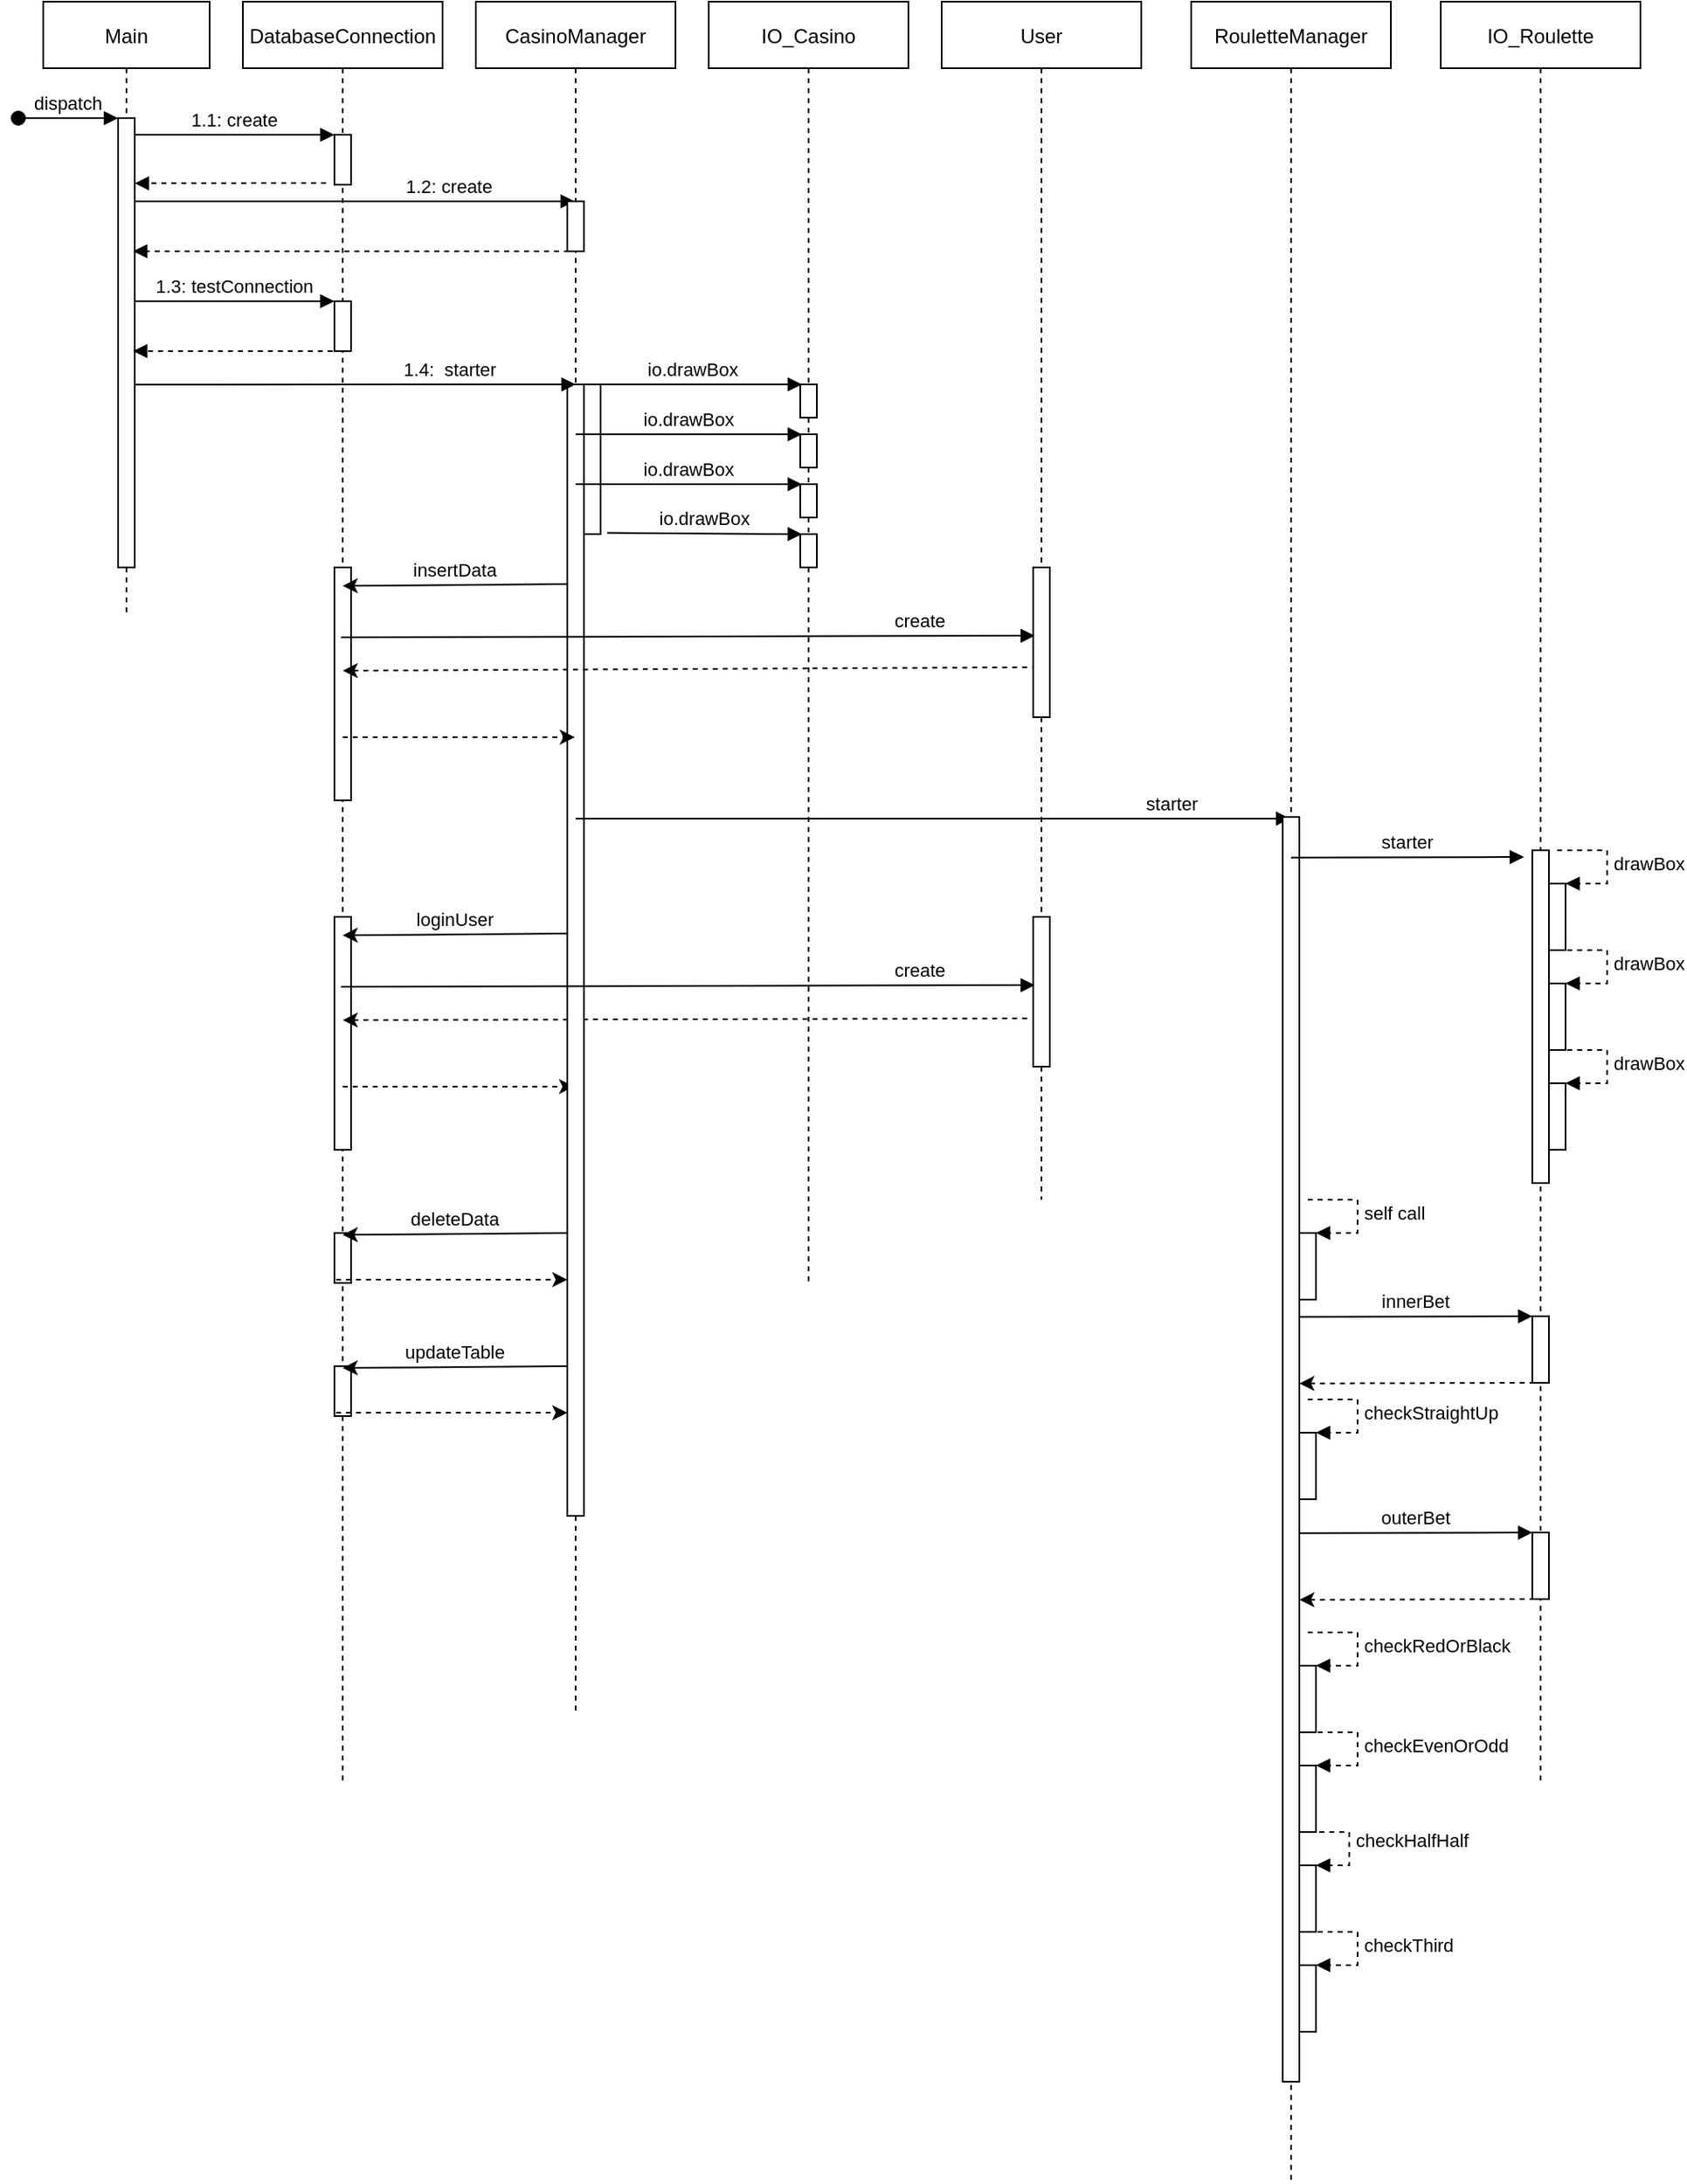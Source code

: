 <mxfile version="15.4.0" type="device"><diagram id="kgpKYQtTHZ0yAKxKKP6v" name="Page-1"><mxGraphModel dx="2188" dy="1265" grid="1" gridSize="10" guides="1" tooltips="1" connect="1" arrows="1" fold="1" page="1" pageScale="1" pageWidth="827" pageHeight="1169" math="0" shadow="0"><root><mxCell id="0"/><mxCell id="1" parent="0"/><mxCell id="3nuBFxr9cyL0pnOWT2aG-1" value="Main" style="shape=umlLifeline;perimeter=lifelinePerimeter;container=1;collapsible=0;recursiveResize=0;rounded=0;shadow=0;strokeWidth=1;" parent="1" vertex="1"><mxGeometry x="120" y="80" width="100" height="370" as="geometry"/></mxCell><mxCell id="3nuBFxr9cyL0pnOWT2aG-2" value="" style="points=[];perimeter=orthogonalPerimeter;rounded=0;shadow=0;strokeWidth=1;" parent="3nuBFxr9cyL0pnOWT2aG-1" vertex="1"><mxGeometry x="45" y="70" width="10" height="270" as="geometry"/></mxCell><mxCell id="3nuBFxr9cyL0pnOWT2aG-3" value="dispatch" style="verticalAlign=bottom;startArrow=oval;endArrow=block;startSize=8;shadow=0;strokeWidth=1;" parent="3nuBFxr9cyL0pnOWT2aG-1" target="3nuBFxr9cyL0pnOWT2aG-2" edge="1"><mxGeometry relative="1" as="geometry"><mxPoint x="-15" y="70" as="sourcePoint"/></mxGeometry></mxCell><mxCell id="3nuBFxr9cyL0pnOWT2aG-5" value="DatabaseConnection" style="shape=umlLifeline;perimeter=lifelinePerimeter;container=1;collapsible=0;recursiveResize=0;rounded=0;shadow=0;strokeWidth=1;" parent="1" vertex="1"><mxGeometry x="240" y="80" width="120" height="1070" as="geometry"/></mxCell><mxCell id="3nuBFxr9cyL0pnOWT2aG-6" value="" style="points=[];perimeter=orthogonalPerimeter;rounded=0;shadow=0;strokeWidth=1;" parent="3nuBFxr9cyL0pnOWT2aG-5" vertex="1"><mxGeometry x="55" y="80" width="10" height="30" as="geometry"/></mxCell><mxCell id="mhNejk3LqccTR390tC0j-20" value="1.2: create" style="verticalAlign=bottom;endArrow=block;shadow=0;strokeWidth=1;" edge="1" parent="3nuBFxr9cyL0pnOWT2aG-5" target="mhNejk3LqccTR390tC0j-11"><mxGeometry x="0.429" relative="1" as="geometry"><mxPoint x="-65" y="120" as="sourcePoint"/><mxPoint x="55" y="120" as="targetPoint"/><mxPoint as="offset"/></mxGeometry></mxCell><mxCell id="mhNejk3LqccTR390tC0j-22" value="" style="points=[];perimeter=orthogonalPerimeter;rounded=0;shadow=0;strokeWidth=1;" vertex="1" parent="3nuBFxr9cyL0pnOWT2aG-5"><mxGeometry x="55" y="180" width="10" height="30" as="geometry"/></mxCell><mxCell id="mhNejk3LqccTR390tC0j-23" value="1.3: testConnection" style="verticalAlign=bottom;endArrow=block;entryX=0;entryY=0;shadow=0;strokeWidth=1;" edge="1" parent="3nuBFxr9cyL0pnOWT2aG-5"><mxGeometry relative="1" as="geometry"><mxPoint x="-65" y="180" as="sourcePoint"/><mxPoint x="55" y="180" as="targetPoint"/></mxGeometry></mxCell><mxCell id="mhNejk3LqccTR390tC0j-24" value="" style="verticalAlign=bottom;endArrow=block;shadow=0;strokeWidth=1;dashed=1;" edge="1" parent="3nuBFxr9cyL0pnOWT2aG-5"><mxGeometry relative="1" as="geometry"><mxPoint x="60" y="210" as="sourcePoint"/><mxPoint x="-66" y="210" as="targetPoint"/></mxGeometry></mxCell><mxCell id="mhNejk3LqccTR390tC0j-48" value="" style="points=[];perimeter=orthogonalPerimeter;rounded=0;shadow=0;strokeWidth=1;" vertex="1" parent="3nuBFxr9cyL0pnOWT2aG-5"><mxGeometry x="55" y="340" width="10" height="140" as="geometry"/></mxCell><mxCell id="mhNejk3LqccTR390tC0j-54" value="" style="points=[];perimeter=orthogonalPerimeter;rounded=0;shadow=0;strokeWidth=1;" vertex="1" parent="3nuBFxr9cyL0pnOWT2aG-5"><mxGeometry x="55" y="550" width="10" height="140" as="geometry"/></mxCell><mxCell id="mhNejk3LqccTR390tC0j-55" value="loginUser" style="verticalAlign=bottom;endArrow=none;entryX=0.1;entryY=0;shadow=0;strokeWidth=1;entryDx=0;entryDy=0;entryPerimeter=0;exitX=0.6;exitY=0.396;exitDx=0;exitDy=0;exitPerimeter=0;endFill=0;startArrow=classic;startFill=1;" edge="1" parent="3nuBFxr9cyL0pnOWT2aG-5"><mxGeometry relative="1" as="geometry"><mxPoint x="60" y="561.08" as="sourcePoint"/><mxPoint x="195" y="560" as="targetPoint"/></mxGeometry></mxCell><mxCell id="mhNejk3LqccTR390tC0j-56" value="" style="verticalAlign=bottom;endArrow=classic;entryX=0.492;entryY=0.574;shadow=0;strokeWidth=1;entryDx=0;entryDy=0;entryPerimeter=0;endFill=1;startArrow=none;startFill=0;dashed=1;" edge="1" parent="3nuBFxr9cyL0pnOWT2aG-5"><mxGeometry relative="1" as="geometry"><mxPoint x="60" y="652" as="sourcePoint"/><mxPoint x="199.04" y="651.98" as="targetPoint"/></mxGeometry></mxCell><mxCell id="mhNejk3LqccTR390tC0j-57" value="" style="verticalAlign=bottom;endArrow=none;shadow=0;strokeWidth=1;exitX=0.7;exitY=0.196;exitDx=0;exitDy=0;exitPerimeter=0;entryX=-0.218;entryY=0.678;entryDx=0;entryDy=0;entryPerimeter=0;startArrow=classic;startFill=1;endFill=0;dashed=1;" edge="1" parent="3nuBFxr9cyL0pnOWT2aG-5" target="mhNejk3LqccTR390tC0j-58"><mxGeometry x="0.669" relative="1" as="geometry"><mxPoint x="60" y="612.05" as="sourcePoint"/><mxPoint x="476" y="610" as="targetPoint"/><mxPoint as="offset"/></mxGeometry></mxCell><mxCell id="mhNejk3LqccTR390tC0j-60" value="" style="html=1;points=[];perimeter=orthogonalPerimeter;" vertex="1" parent="3nuBFxr9cyL0pnOWT2aG-5"><mxGeometry x="55" y="740" width="10" height="30" as="geometry"/></mxCell><mxCell id="mhNejk3LqccTR390tC0j-63" value="" style="html=1;points=[];perimeter=orthogonalPerimeter;" vertex="1" parent="3nuBFxr9cyL0pnOWT2aG-5"><mxGeometry x="55" y="820" width="10" height="30" as="geometry"/></mxCell><mxCell id="mhNejk3LqccTR390tC0j-64" value="updateTable" style="verticalAlign=bottom;endArrow=none;entryX=0.1;entryY=0;shadow=0;strokeWidth=1;entryDx=0;entryDy=0;entryPerimeter=0;exitX=0.6;exitY=0.396;exitDx=0;exitDy=0;exitPerimeter=0;endFill=0;startArrow=classic;startFill=1;" edge="1" parent="3nuBFxr9cyL0pnOWT2aG-5"><mxGeometry relative="1" as="geometry"><mxPoint x="60" y="821.08" as="sourcePoint"/><mxPoint x="195" y="820" as="targetPoint"/></mxGeometry></mxCell><mxCell id="mhNejk3LqccTR390tC0j-65" value="" style="verticalAlign=bottom;endArrow=classic;entryX=0.492;entryY=0.574;shadow=0;strokeWidth=1;entryDx=0;entryDy=0;entryPerimeter=0;endFill=1;startArrow=none;startFill=0;dashed=1;" edge="1" parent="3nuBFxr9cyL0pnOWT2aG-5"><mxGeometry relative="1" as="geometry"><mxPoint x="55.96" y="848.02" as="sourcePoint"/><mxPoint x="195" y="848" as="targetPoint"/></mxGeometry></mxCell><mxCell id="3nuBFxr9cyL0pnOWT2aG-8" value="1.1: create" style="verticalAlign=bottom;endArrow=block;entryX=0;entryY=0;shadow=0;strokeWidth=1;" parent="1" source="3nuBFxr9cyL0pnOWT2aG-2" target="3nuBFxr9cyL0pnOWT2aG-6" edge="1"><mxGeometry relative="1" as="geometry"><mxPoint x="275" y="160" as="sourcePoint"/></mxGeometry></mxCell><mxCell id="mhNejk3LqccTR390tC0j-11" value="CasinoManager" style="shape=umlLifeline;perimeter=lifelinePerimeter;container=1;collapsible=0;recursiveResize=0;rounded=0;shadow=0;strokeWidth=1;" vertex="1" parent="1"><mxGeometry x="380" y="80" width="120" height="1030" as="geometry"/></mxCell><mxCell id="mhNejk3LqccTR390tC0j-12" value="" style="points=[];perimeter=orthogonalPerimeter;rounded=0;shadow=0;strokeWidth=1;" vertex="1" parent="mhNejk3LqccTR390tC0j-11"><mxGeometry x="55" y="120" width="10" height="30" as="geometry"/></mxCell><mxCell id="mhNejk3LqccTR390tC0j-21" value="" style="verticalAlign=bottom;endArrow=block;shadow=0;strokeWidth=1;dashed=1;exitX=0.7;exitY=1;exitDx=0;exitDy=0;exitPerimeter=0;" edge="1" parent="mhNejk3LqccTR390tC0j-11" source="mhNejk3LqccTR390tC0j-12"><mxGeometry relative="1" as="geometry"><mxPoint x="49" y="150" as="sourcePoint"/><mxPoint x="-206" y="150" as="targetPoint"/></mxGeometry></mxCell><mxCell id="mhNejk3LqccTR390tC0j-25" value="" style="points=[];perimeter=orthogonalPerimeter;rounded=0;shadow=0;strokeWidth=1;" vertex="1" parent="mhNejk3LqccTR390tC0j-11"><mxGeometry x="55" y="230" width="10" height="680" as="geometry"/></mxCell><mxCell id="mhNejk3LqccTR390tC0j-47" value="" style="points=[];perimeter=orthogonalPerimeter;rounded=0;shadow=0;strokeWidth=1;" vertex="1" parent="mhNejk3LqccTR390tC0j-11"><mxGeometry x="65" y="230" width="10" height="90" as="geometry"/></mxCell><mxCell id="mhNejk3LqccTR390tC0j-50" value="insertData" style="verticalAlign=bottom;endArrow=none;entryX=0.1;entryY=0;shadow=0;strokeWidth=1;entryDx=0;entryDy=0;entryPerimeter=0;exitX=0.6;exitY=0.396;exitDx=0;exitDy=0;exitPerimeter=0;endFill=0;startArrow=classic;startFill=1;" edge="1" parent="mhNejk3LqccTR390tC0j-11"><mxGeometry relative="1" as="geometry"><mxPoint x="-80" y="351.08" as="sourcePoint"/><mxPoint x="55" y="350" as="targetPoint"/></mxGeometry></mxCell><mxCell id="mhNejk3LqccTR390tC0j-52" value="" style="verticalAlign=bottom;endArrow=classic;shadow=0;strokeWidth=1;endFill=1;startArrow=none;startFill=0;dashed=1;" edge="1" parent="mhNejk3LqccTR390tC0j-11" target="mhNejk3LqccTR390tC0j-11"><mxGeometry relative="1" as="geometry"><mxPoint x="-80" y="442" as="sourcePoint"/><mxPoint x="34" y="450" as="targetPoint"/></mxGeometry></mxCell><mxCell id="mhNejk3LqccTR390tC0j-61" value="deleteData" style="verticalAlign=bottom;endArrow=none;entryX=0.1;entryY=0;shadow=0;strokeWidth=1;entryDx=0;entryDy=0;entryPerimeter=0;exitX=0.6;exitY=0.396;exitDx=0;exitDy=0;exitPerimeter=0;endFill=0;startArrow=classic;startFill=1;" edge="1" parent="mhNejk3LqccTR390tC0j-11"><mxGeometry relative="1" as="geometry"><mxPoint x="-80" y="741.08" as="sourcePoint"/><mxPoint x="55" y="740" as="targetPoint"/></mxGeometry></mxCell><mxCell id="mhNejk3LqccTR390tC0j-62" value="" style="verticalAlign=bottom;endArrow=classic;entryX=0.492;entryY=0.574;shadow=0;strokeWidth=1;entryDx=0;entryDy=0;entryPerimeter=0;endFill=1;startArrow=none;startFill=0;dashed=1;" edge="1" parent="mhNejk3LqccTR390tC0j-11"><mxGeometry relative="1" as="geometry"><mxPoint x="-84.04" y="768.02" as="sourcePoint"/><mxPoint x="55.0" y="768" as="targetPoint"/></mxGeometry></mxCell><mxCell id="mhNejk3LqccTR390tC0j-19" value="" style="verticalAlign=bottom;endArrow=block;entryX=0.55;entryY=0.295;shadow=0;strokeWidth=1;entryDx=0;entryDy=0;entryPerimeter=0;dashed=1;" edge="1" parent="1" target="3nuBFxr9cyL0pnOWT2aG-1"><mxGeometry relative="1" as="geometry"><mxPoint x="290" y="189" as="sourcePoint"/><mxPoint x="330" y="280" as="targetPoint"/></mxGeometry></mxCell><mxCell id="mhNejk3LqccTR390tC0j-26" value="1.4:  starter" style="verticalAlign=bottom;endArrow=block;shadow=0;strokeWidth=1;exitX=1;exitY=0.593;exitDx=0;exitDy=0;exitPerimeter=0;" edge="1" parent="1" source="3nuBFxr9cyL0pnOWT2aG-2"><mxGeometry x="0.429" relative="1" as="geometry"><mxPoint x="170.5" y="320" as="sourcePoint"/><mxPoint x="440" y="310" as="targetPoint"/><mxPoint as="offset"/></mxGeometry></mxCell><mxCell id="mhNejk3LqccTR390tC0j-34" value="IO_Casino" style="shape=umlLifeline;perimeter=lifelinePerimeter;container=1;collapsible=0;recursiveResize=0;rounded=0;shadow=0;strokeWidth=1;" vertex="1" parent="1"><mxGeometry x="520" y="80" width="120" height="770" as="geometry"/></mxCell><mxCell id="mhNejk3LqccTR390tC0j-37" value="" style="points=[];perimeter=orthogonalPerimeter;rounded=0;shadow=0;strokeWidth=1;" vertex="1" parent="mhNejk3LqccTR390tC0j-34"><mxGeometry x="55" y="230" width="10" height="20" as="geometry"/></mxCell><mxCell id="mhNejk3LqccTR390tC0j-40" value="io.drawBox" style="verticalAlign=bottom;endArrow=block;entryX=0.1;entryY=0;shadow=0;strokeWidth=1;entryDx=0;entryDy=0;entryPerimeter=0;" edge="1" parent="mhNejk3LqccTR390tC0j-34" target="mhNejk3LqccTR390tC0j-37"><mxGeometry relative="1" as="geometry"><mxPoint x="-75" y="230" as="sourcePoint"/><mxPoint x="45" y="230" as="targetPoint"/></mxGeometry></mxCell><mxCell id="mhNejk3LqccTR390tC0j-45" value="" style="points=[];perimeter=orthogonalPerimeter;rounded=0;shadow=0;strokeWidth=1;" vertex="1" parent="mhNejk3LqccTR390tC0j-34"><mxGeometry x="55" y="320" width="10" height="20" as="geometry"/></mxCell><mxCell id="mhNejk3LqccTR390tC0j-43" value="" style="points=[];perimeter=orthogonalPerimeter;rounded=0;shadow=0;strokeWidth=1;" vertex="1" parent="mhNejk3LqccTR390tC0j-34"><mxGeometry x="55" y="290" width="10" height="20" as="geometry"/></mxCell><mxCell id="mhNejk3LqccTR390tC0j-41" value="" style="points=[];perimeter=orthogonalPerimeter;rounded=0;shadow=0;strokeWidth=1;" vertex="1" parent="mhNejk3LqccTR390tC0j-34"><mxGeometry x="55" y="260" width="10" height="20" as="geometry"/></mxCell><mxCell id="mhNejk3LqccTR390tC0j-51" value="" style="verticalAlign=bottom;endArrow=none;shadow=0;strokeWidth=1;exitX=0.7;exitY=0.196;exitDx=0;exitDy=0;exitPerimeter=0;entryX=0.3;entryY=0.367;entryDx=0;entryDy=0;entryPerimeter=0;startArrow=classic;startFill=1;endFill=0;dashed=1;" edge="1" parent="mhNejk3LqccTR390tC0j-34"><mxGeometry x="0.669" relative="1" as="geometry"><mxPoint x="-220" y="402.05" as="sourcePoint"/><mxPoint x="196" y="400" as="targetPoint"/><mxPoint as="offset"/></mxGeometry></mxCell><mxCell id="mhNejk3LqccTR390tC0j-38" value="User" style="shape=umlLifeline;perimeter=lifelinePerimeter;container=1;collapsible=0;recursiveResize=0;rounded=0;shadow=0;strokeWidth=1;" vertex="1" parent="1"><mxGeometry x="660" y="80" width="120" height="720" as="geometry"/></mxCell><mxCell id="mhNejk3LqccTR390tC0j-39" value="" style="points=[];perimeter=orthogonalPerimeter;rounded=0;shadow=0;strokeWidth=1;" vertex="1" parent="mhNejk3LqccTR390tC0j-38"><mxGeometry x="55" y="340" width="10" height="90" as="geometry"/></mxCell><mxCell id="mhNejk3LqccTR390tC0j-58" value="" style="points=[];perimeter=orthogonalPerimeter;rounded=0;shadow=0;strokeWidth=1;" vertex="1" parent="mhNejk3LqccTR390tC0j-38"><mxGeometry x="55" y="550" width="10" height="90" as="geometry"/></mxCell><mxCell id="mhNejk3LqccTR390tC0j-72" value="starter" style="verticalAlign=bottom;endArrow=block;shadow=0;strokeWidth=1;exitX=0.4;exitY=0.3;exitDx=0;exitDy=0;exitPerimeter=0;" edge="1" parent="mhNejk3LqccTR390tC0j-38" target="mhNejk3LqccTR390tC0j-66"><mxGeometry x="0.669" relative="1" as="geometry"><mxPoint x="-220" y="490.96" as="sourcePoint"/><mxPoint x="197.0" y="490" as="targetPoint"/><mxPoint as="offset"/></mxGeometry></mxCell><mxCell id="mhNejk3LqccTR390tC0j-42" value="io.drawBox" style="verticalAlign=bottom;endArrow=block;entryX=0.1;entryY=0;shadow=0;strokeWidth=1;entryDx=0;entryDy=0;entryPerimeter=0;" edge="1" parent="1" target="mhNejk3LqccTR390tC0j-41" source="mhNejk3LqccTR390tC0j-11"><mxGeometry relative="1" as="geometry"><mxPoint x="455" y="320" as="sourcePoint"/><mxPoint x="55" y="240" as="targetPoint"/></mxGeometry></mxCell><mxCell id="mhNejk3LqccTR390tC0j-44" value="io.drawBox" style="verticalAlign=bottom;endArrow=block;entryX=0.1;entryY=0;shadow=0;strokeWidth=1;entryDx=0;entryDy=0;entryPerimeter=0;" edge="1" parent="1" target="mhNejk3LqccTR390tC0j-43" source="mhNejk3LqccTR390tC0j-11"><mxGeometry relative="1" as="geometry"><mxPoint x="465" y="330" as="sourcePoint"/><mxPoint x="65" y="250" as="targetPoint"/></mxGeometry></mxCell><mxCell id="mhNejk3LqccTR390tC0j-46" value="io.drawBox" style="verticalAlign=bottom;endArrow=block;entryX=0.1;entryY=0;shadow=0;strokeWidth=1;entryDx=0;entryDy=0;entryPerimeter=0;exitX=1.4;exitY=0.992;exitDx=0;exitDy=0;exitPerimeter=0;" edge="1" parent="1" target="mhNejk3LqccTR390tC0j-45" source="mhNejk3LqccTR390tC0j-47"><mxGeometry relative="1" as="geometry"><mxPoint x="450" y="410" as="sourcePoint"/><mxPoint x="75" y="260" as="targetPoint"/></mxGeometry></mxCell><mxCell id="mhNejk3LqccTR390tC0j-49" value="create" style="verticalAlign=bottom;endArrow=block;shadow=0;strokeWidth=1;exitX=0.4;exitY=0.3;exitDx=0;exitDy=0;exitPerimeter=0;entryX=0.1;entryY=0.456;entryDx=0;entryDy=0;entryPerimeter=0;" edge="1" parent="1" source="mhNejk3LqccTR390tC0j-48" target="mhNejk3LqccTR390tC0j-39"><mxGeometry x="0.669" relative="1" as="geometry"><mxPoint x="300" y="471.08" as="sourcePoint"/><mxPoint x="435" y="470" as="targetPoint"/><mxPoint as="offset"/></mxGeometry></mxCell><mxCell id="mhNejk3LqccTR390tC0j-59" value="create" style="verticalAlign=bottom;endArrow=block;shadow=0;strokeWidth=1;exitX=0.4;exitY=0.3;exitDx=0;exitDy=0;exitPerimeter=0;entryX=0.1;entryY=0.456;entryDx=0;entryDy=0;entryPerimeter=0;" edge="1" parent="1" source="mhNejk3LqccTR390tC0j-54" target="mhNejk3LqccTR390tC0j-58"><mxGeometry x="0.669" relative="1" as="geometry"><mxPoint x="300" y="681.08" as="sourcePoint"/><mxPoint x="435" y="680" as="targetPoint"/><mxPoint as="offset"/></mxGeometry></mxCell><mxCell id="mhNejk3LqccTR390tC0j-66" value="RouletteManager" style="shape=umlLifeline;perimeter=lifelinePerimeter;container=1;collapsible=0;recursiveResize=0;rounded=0;shadow=0;strokeWidth=1;" vertex="1" parent="1"><mxGeometry x="810" y="80" width="120" height="1310" as="geometry"/></mxCell><mxCell id="mhNejk3LqccTR390tC0j-67" value="" style="points=[];perimeter=orthogonalPerimeter;rounded=0;shadow=0;strokeWidth=1;" vertex="1" parent="mhNejk3LqccTR390tC0j-66"><mxGeometry x="55" y="490" width="10" height="760" as="geometry"/></mxCell><mxCell id="mhNejk3LqccTR390tC0j-89" value="" style="html=1;points=[];perimeter=orthogonalPerimeter;" vertex="1" parent="mhNejk3LqccTR390tC0j-66"><mxGeometry x="65" y="740" width="10" height="40" as="geometry"/></mxCell><mxCell id="mhNejk3LqccTR390tC0j-90" value="self call" style="edgeStyle=orthogonalEdgeStyle;html=1;align=left;spacingLeft=2;endArrow=block;rounded=0;entryX=1;entryY=0;dashed=1;" edge="1" target="mhNejk3LqccTR390tC0j-89" parent="mhNejk3LqccTR390tC0j-66"><mxGeometry relative="1" as="geometry"><mxPoint x="70" y="720" as="sourcePoint"/><Array as="points"><mxPoint x="100" y="720"/></Array></mxGeometry></mxCell><mxCell id="mhNejk3LqccTR390tC0j-95" value="outerBet" style="verticalAlign=bottom;endArrow=block;shadow=0;strokeWidth=1;exitX=1.4;exitY=0.992;exitDx=0;exitDy=0;exitPerimeter=0;" edge="1" parent="mhNejk3LqccTR390tC0j-66"><mxGeometry relative="1" as="geometry"><mxPoint x="65" y="920.41" as="sourcePoint"/><mxPoint x="205" y="920" as="targetPoint"/></mxGeometry></mxCell><mxCell id="mhNejk3LqccTR390tC0j-97" value="" style="html=1;points=[];perimeter=orthogonalPerimeter;" vertex="1" parent="mhNejk3LqccTR390tC0j-66"><mxGeometry x="65" y="860" width="10" height="40" as="geometry"/></mxCell><mxCell id="mhNejk3LqccTR390tC0j-98" value="checkStraightUp" style="edgeStyle=orthogonalEdgeStyle;html=1;align=left;spacingLeft=2;endArrow=block;rounded=0;entryX=1;entryY=0;dashed=1;" edge="1" target="mhNejk3LqccTR390tC0j-97" parent="mhNejk3LqccTR390tC0j-66"><mxGeometry relative="1" as="geometry"><mxPoint x="70" y="840" as="sourcePoint"/><Array as="points"><mxPoint x="100" y="840"/></Array></mxGeometry></mxCell><mxCell id="mhNejk3LqccTR390tC0j-99" value="" style="html=1;points=[];perimeter=orthogonalPerimeter;" vertex="1" parent="mhNejk3LqccTR390tC0j-66"><mxGeometry x="65" y="1000" width="10" height="40" as="geometry"/></mxCell><mxCell id="mhNejk3LqccTR390tC0j-100" value="checkRedOrBlack" style="edgeStyle=orthogonalEdgeStyle;html=1;align=left;spacingLeft=2;endArrow=block;rounded=0;entryX=1;entryY=0;dashed=1;" edge="1" target="mhNejk3LqccTR390tC0j-99" parent="mhNejk3LqccTR390tC0j-66"><mxGeometry relative="1" as="geometry"><mxPoint x="70" y="980" as="sourcePoint"/><Array as="points"><mxPoint x="100" y="980"/></Array></mxGeometry></mxCell><mxCell id="mhNejk3LqccTR390tC0j-101" value="" style="html=1;points=[];perimeter=orthogonalPerimeter;" vertex="1" parent="mhNejk3LqccTR390tC0j-66"><mxGeometry x="65" y="1060" width="10" height="40" as="geometry"/></mxCell><mxCell id="mhNejk3LqccTR390tC0j-102" value="checkEvenOrOdd" style="edgeStyle=orthogonalEdgeStyle;html=1;align=left;spacingLeft=2;endArrow=block;rounded=0;entryX=1;entryY=0;dashed=1;" edge="1" target="mhNejk3LqccTR390tC0j-101" parent="mhNejk3LqccTR390tC0j-66"><mxGeometry relative="1" as="geometry"><mxPoint x="70" y="1040" as="sourcePoint"/><Array as="points"><mxPoint x="100" y="1040"/></Array></mxGeometry></mxCell><mxCell id="mhNejk3LqccTR390tC0j-103" value="" style="html=1;points=[];perimeter=orthogonalPerimeter;" vertex="1" parent="mhNejk3LqccTR390tC0j-66"><mxGeometry x="65" y="1120" width="10" height="40" as="geometry"/></mxCell><mxCell id="mhNejk3LqccTR390tC0j-104" value="checkHalfHalf" style="edgeStyle=orthogonalEdgeStyle;html=1;align=left;spacingLeft=2;endArrow=block;rounded=0;entryX=1;entryY=0;dashed=1;" edge="1" target="mhNejk3LqccTR390tC0j-103" parent="mhNejk3LqccTR390tC0j-66"><mxGeometry relative="1" as="geometry"><mxPoint x="65" y="1100" as="sourcePoint"/><Array as="points"><mxPoint x="95" y="1100"/></Array></mxGeometry></mxCell><mxCell id="mhNejk3LqccTR390tC0j-105" value="" style="html=1;points=[];perimeter=orthogonalPerimeter;" vertex="1" parent="mhNejk3LqccTR390tC0j-66"><mxGeometry x="65" y="1180" width="10" height="40" as="geometry"/></mxCell><mxCell id="mhNejk3LqccTR390tC0j-106" value="checkThird" style="edgeStyle=orthogonalEdgeStyle;html=1;align=left;spacingLeft=2;endArrow=block;rounded=0;entryX=1;entryY=0;dashed=1;" edge="1" target="mhNejk3LqccTR390tC0j-105" parent="mhNejk3LqccTR390tC0j-66"><mxGeometry relative="1" as="geometry"><mxPoint x="70" y="1160" as="sourcePoint"/><Array as="points"><mxPoint x="100" y="1160"/></Array></mxGeometry></mxCell><mxCell id="mhNejk3LqccTR390tC0j-69" value="IO_Roulette" style="shape=umlLifeline;perimeter=lifelinePerimeter;container=1;collapsible=0;recursiveResize=0;rounded=0;shadow=0;strokeWidth=1;" vertex="1" parent="1"><mxGeometry x="960" y="80" width="120" height="1070" as="geometry"/></mxCell><mxCell id="mhNejk3LqccTR390tC0j-71" value="" style="points=[];perimeter=orthogonalPerimeter;rounded=0;shadow=0;strokeWidth=1;" vertex="1" parent="mhNejk3LqccTR390tC0j-69"><mxGeometry x="55" y="510" width="10" height="200" as="geometry"/></mxCell><mxCell id="mhNejk3LqccTR390tC0j-79" value="" style="html=1;points=[];perimeter=orthogonalPerimeter;" vertex="1" parent="mhNejk3LqccTR390tC0j-69"><mxGeometry x="65" y="530" width="10" height="40" as="geometry"/></mxCell><mxCell id="mhNejk3LqccTR390tC0j-80" value="drawBox" style="edgeStyle=orthogonalEdgeStyle;html=1;align=left;spacingLeft=2;endArrow=block;rounded=0;entryX=1;entryY=0;dashed=1;" edge="1" target="mhNejk3LqccTR390tC0j-79" parent="mhNejk3LqccTR390tC0j-69"><mxGeometry relative="1" as="geometry"><mxPoint x="70" y="510" as="sourcePoint"/><Array as="points"><mxPoint x="100" y="510"/></Array></mxGeometry></mxCell><mxCell id="mhNejk3LqccTR390tC0j-85" value="" style="html=1;points=[];perimeter=orthogonalPerimeter;" vertex="1" parent="mhNejk3LqccTR390tC0j-69"><mxGeometry x="65" y="590" width="10" height="40" as="geometry"/></mxCell><mxCell id="mhNejk3LqccTR390tC0j-86" value="drawBox" style="edgeStyle=orthogonalEdgeStyle;html=1;align=left;spacingLeft=2;endArrow=block;rounded=0;entryX=1;entryY=0;dashed=1;" edge="1" target="mhNejk3LqccTR390tC0j-85" parent="mhNejk3LqccTR390tC0j-69"><mxGeometry relative="1" as="geometry"><mxPoint x="70" y="570" as="sourcePoint"/><Array as="points"><mxPoint x="100" y="570"/></Array></mxGeometry></mxCell><mxCell id="mhNejk3LqccTR390tC0j-87" value="" style="html=1;points=[];perimeter=orthogonalPerimeter;" vertex="1" parent="mhNejk3LqccTR390tC0j-69"><mxGeometry x="65" y="650" width="10" height="40" as="geometry"/></mxCell><mxCell id="mhNejk3LqccTR390tC0j-88" value="drawBox" style="edgeStyle=orthogonalEdgeStyle;html=1;align=left;spacingLeft=2;endArrow=block;rounded=0;entryX=1;entryY=0;dashed=1;" edge="1" target="mhNejk3LqccTR390tC0j-87" parent="mhNejk3LqccTR390tC0j-69"><mxGeometry relative="1" as="geometry"><mxPoint x="70" y="630" as="sourcePoint"/><Array as="points"><mxPoint x="100" y="630"/></Array></mxGeometry></mxCell><mxCell id="mhNejk3LqccTR390tC0j-91" value="" style="html=1;points=[];perimeter=orthogonalPerimeter;" vertex="1" parent="mhNejk3LqccTR390tC0j-69"><mxGeometry x="55" y="790" width="10" height="40" as="geometry"/></mxCell><mxCell id="mhNejk3LqccTR390tC0j-92" value="" style="html=1;points=[];perimeter=orthogonalPerimeter;" vertex="1" parent="mhNejk3LqccTR390tC0j-69"><mxGeometry x="55" y="920" width="10" height="40" as="geometry"/></mxCell><mxCell id="mhNejk3LqccTR390tC0j-93" value="innerBet" style="verticalAlign=bottom;endArrow=block;shadow=0;strokeWidth=1;exitX=1.4;exitY=0.992;exitDx=0;exitDy=0;exitPerimeter=0;" edge="1" parent="mhNejk3LqccTR390tC0j-69"><mxGeometry relative="1" as="geometry"><mxPoint x="-85" y="790.41" as="sourcePoint"/><mxPoint x="55" y="790" as="targetPoint"/></mxGeometry></mxCell><mxCell id="mhNejk3LqccTR390tC0j-94" value="" style="verticalAlign=bottom;endArrow=none;shadow=0;strokeWidth=1;exitX=1.4;exitY=0.992;exitDx=0;exitDy=0;exitPerimeter=0;endFill=0;startArrow=classic;startFill=1;dashed=1;" edge="1" parent="mhNejk3LqccTR390tC0j-69"><mxGeometry relative="1" as="geometry"><mxPoint x="-85" y="830.41" as="sourcePoint"/><mxPoint x="55" y="830" as="targetPoint"/></mxGeometry></mxCell><mxCell id="mhNejk3LqccTR390tC0j-96" value="" style="verticalAlign=bottom;endArrow=none;shadow=0;strokeWidth=1;exitX=1.4;exitY=0.992;exitDx=0;exitDy=0;exitPerimeter=0;endFill=0;startArrow=classic;startFill=1;dashed=1;" edge="1" parent="mhNejk3LqccTR390tC0j-69"><mxGeometry relative="1" as="geometry"><mxPoint x="-85" y="960.41" as="sourcePoint"/><mxPoint x="55" y="960" as="targetPoint"/></mxGeometry></mxCell><mxCell id="mhNejk3LqccTR390tC0j-73" value="starter" style="verticalAlign=bottom;endArrow=block;shadow=0;strokeWidth=1;exitX=1.4;exitY=0.992;exitDx=0;exitDy=0;exitPerimeter=0;" edge="1" parent="1"><mxGeometry relative="1" as="geometry"><mxPoint x="870" y="594.41" as="sourcePoint"/><mxPoint x="1010" y="594" as="targetPoint"/></mxGeometry></mxCell></root></mxGraphModel></diagram></mxfile>